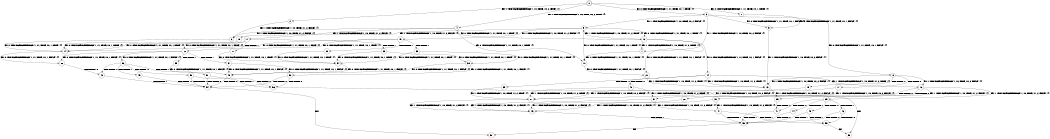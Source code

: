 digraph BCG {
size = "7, 10.5";
center = TRUE;
node [shape = circle];
0 [peripheries = 2];
0 -> 1 [label = "EX !0 !ATOMIC_EXCH_BRANCH (1, +1, TRUE, +0, 1, TRUE) !{}"];
0 -> 2 [label = "EX !1 !ATOMIC_EXCH_BRANCH (1, +0, TRUE, +0, 2, TRUE) !{}"];
0 -> 3 [label = "EX !0 !ATOMIC_EXCH_BRANCH (1, +1, TRUE, +0, 1, TRUE) !{}"];
0 -> 4 [label = "EX !1 !ATOMIC_EXCH_BRANCH (1, +0, TRUE, +0, 2, TRUE) !{}"];
1 -> 5 [label = "EX !0 !ATOMIC_EXCH_BRANCH (1, +1, TRUE, +0, 1, FALSE) !{}"];
2 -> 6 [label = "EX !1 !ATOMIC_EXCH_BRANCH (1, +0, TRUE, +1, 2, FALSE) !{}"];
3 -> 5 [label = "EX !0 !ATOMIC_EXCH_BRANCH (1, +1, TRUE, +0, 1, FALSE) !{}"];
3 -> 7 [label = "EX !1 !ATOMIC_EXCH_BRANCH (1, +0, TRUE, +0, 2, FALSE) !{}"];
3 -> 8 [label = "EX !0 !ATOMIC_EXCH_BRANCH (1, +1, TRUE, +0, 1, FALSE) !{}"];
3 -> 9 [label = "EX !1 !ATOMIC_EXCH_BRANCH (1, +0, TRUE, +0, 2, FALSE) !{}"];
4 -> 6 [label = "EX !1 !ATOMIC_EXCH_BRANCH (1, +0, TRUE, +1, 2, FALSE) !{}"];
4 -> 10 [label = "EX !0 !ATOMIC_EXCH_BRANCH (1, +1, TRUE, +0, 1, TRUE) !{}"];
4 -> 11 [label = "EX !1 !ATOMIC_EXCH_BRANCH (1, +0, TRUE, +1, 2, FALSE) !{}"];
4 -> 12 [label = "EX !0 !ATOMIC_EXCH_BRANCH (1, +1, TRUE, +0, 1, TRUE) !{}"];
5 -> 13 [label = "EX !1 !ATOMIC_EXCH_BRANCH (1, +0, TRUE, +0, 2, FALSE) !{}"];
6 -> 14 [label = "EX !0 !ATOMIC_EXCH_BRANCH (1, +1, TRUE, +0, 1, TRUE) !{}"];
7 -> 10 [label = "EX !0 !ATOMIC_EXCH_BRANCH (1, +1, TRUE, +0, 1, TRUE) !{}"];
8 -> 13 [label = "EX !1 !ATOMIC_EXCH_BRANCH (1, +0, TRUE, +0, 2, FALSE) !{}"];
8 -> 15 [label = "TERMINATE !0"];
8 -> 16 [label = "EX !1 !ATOMIC_EXCH_BRANCH (1, +0, TRUE, +0, 2, FALSE) !{}"];
8 -> 17 [label = "TERMINATE !0"];
9 -> 10 [label = "EX !0 !ATOMIC_EXCH_BRANCH (1, +1, TRUE, +0, 1, TRUE) !{}"];
9 -> 18 [label = "EX !1 !ATOMIC_EXCH_BRANCH (1, +0, TRUE, +1, 2, FALSE) !{}"];
9 -> 12 [label = "EX !0 !ATOMIC_EXCH_BRANCH (1, +1, TRUE, +0, 1, TRUE) !{}"];
9 -> 19 [label = "EX !1 !ATOMIC_EXCH_BRANCH (1, +0, TRUE, +1, 2, FALSE) !{}"];
10 -> 20 [label = "EX !0 !ATOMIC_EXCH_BRANCH (1, +1, TRUE, +0, 1, FALSE) !{}"];
11 -> 14 [label = "EX !0 !ATOMIC_EXCH_BRANCH (1, +1, TRUE, +0, 1, TRUE) !{}"];
11 -> 21 [label = "TERMINATE !1"];
11 -> 22 [label = "EX !0 !ATOMIC_EXCH_BRANCH (1, +1, TRUE, +0, 1, TRUE) !{}"];
11 -> 23 [label = "TERMINATE !1"];
12 -> 20 [label = "EX !0 !ATOMIC_EXCH_BRANCH (1, +1, TRUE, +0, 1, FALSE) !{}"];
12 -> 7 [label = "EX !1 !ATOMIC_EXCH_BRANCH (1, +0, TRUE, +1, 2, TRUE) !{}"];
12 -> 24 [label = "EX !0 !ATOMIC_EXCH_BRANCH (1, +1, TRUE, +0, 1, FALSE) !{}"];
12 -> 9 [label = "EX !1 !ATOMIC_EXCH_BRANCH (1, +0, TRUE, +1, 2, TRUE) !{}"];
13 -> 25 [label = "EX !1 !ATOMIC_EXCH_BRANCH (1, +0, TRUE, +1, 2, FALSE) !{}"];
14 -> 26 [label = "EX !0 !ATOMIC_EXCH_BRANCH (1, +1, TRUE, +0, 1, FALSE) !{}"];
15 -> 27 [label = "EX !1 !ATOMIC_EXCH_BRANCH (1, +0, TRUE, +0, 2, FALSE) !{}"];
16 -> 25 [label = "EX !1 !ATOMIC_EXCH_BRANCH (1, +0, TRUE, +1, 2, FALSE) !{}"];
16 -> 28 [label = "TERMINATE !0"];
16 -> 29 [label = "EX !1 !ATOMIC_EXCH_BRANCH (1, +0, TRUE, +1, 2, FALSE) !{}"];
16 -> 30 [label = "TERMINATE !0"];
17 -> 27 [label = "EX !1 !ATOMIC_EXCH_BRANCH (1, +0, TRUE, +0, 2, FALSE) !{}"];
17 -> 31 [label = "EX !1 !ATOMIC_EXCH_BRANCH (1, +0, TRUE, +0, 2, FALSE) !{}"];
18 -> 14 [label = "EX !0 !ATOMIC_EXCH_BRANCH (1, +1, TRUE, +0, 1, TRUE) !{}"];
19 -> 14 [label = "EX !0 !ATOMIC_EXCH_BRANCH (1, +1, TRUE, +0, 1, TRUE) !{}"];
19 -> 32 [label = "TERMINATE !1"];
19 -> 22 [label = "EX !0 !ATOMIC_EXCH_BRANCH (1, +1, TRUE, +0, 1, TRUE) !{}"];
19 -> 33 [label = "TERMINATE !1"];
20 -> 13 [label = "EX !1 !ATOMIC_EXCH_BRANCH (1, +0, TRUE, +1, 2, TRUE) !{}"];
21 -> 34 [label = "EX !0 !ATOMIC_EXCH_BRANCH (1, +1, TRUE, +0, 1, TRUE) !{}"];
22 -> 26 [label = "EX !0 !ATOMIC_EXCH_BRANCH (1, +1, TRUE, +0, 1, FALSE) !{}"];
22 -> 35 [label = "TERMINATE !1"];
22 -> 36 [label = "EX !0 !ATOMIC_EXCH_BRANCH (1, +1, TRUE, +0, 1, FALSE) !{}"];
22 -> 37 [label = "TERMINATE !1"];
23 -> 34 [label = "EX !0 !ATOMIC_EXCH_BRANCH (1, +1, TRUE, +0, 1, TRUE) !{}"];
23 -> 38 [label = "EX !0 !ATOMIC_EXCH_BRANCH (1, +1, TRUE, +0, 1, TRUE) !{}"];
24 -> 13 [label = "EX !1 !ATOMIC_EXCH_BRANCH (1, +0, TRUE, +1, 2, TRUE) !{}"];
24 -> 39 [label = "TERMINATE !0"];
24 -> 16 [label = "EX !1 !ATOMIC_EXCH_BRANCH (1, +0, TRUE, +1, 2, TRUE) !{}"];
24 -> 40 [label = "TERMINATE !0"];
25 -> 41 [label = "TERMINATE !0"];
26 -> 42 [label = "TERMINATE !0"];
27 -> 43 [label = "EX !1 !ATOMIC_EXCH_BRANCH (1, +0, TRUE, +1, 2, FALSE) !{}"];
28 -> 43 [label = "EX !1 !ATOMIC_EXCH_BRANCH (1, +0, TRUE, +1, 2, FALSE) !{}"];
29 -> 41 [label = "TERMINATE !0"];
29 -> 44 [label = "TERMINATE !1"];
29 -> 45 [label = "TERMINATE !0"];
29 -> 46 [label = "TERMINATE !1"];
30 -> 43 [label = "EX !1 !ATOMIC_EXCH_BRANCH (1, +0, TRUE, +1, 2, FALSE) !{}"];
30 -> 47 [label = "EX !1 !ATOMIC_EXCH_BRANCH (1, +0, TRUE, +1, 2, FALSE) !{}"];
31 -> 43 [label = "EX !1 !ATOMIC_EXCH_BRANCH (1, +0, TRUE, +1, 2, FALSE) !{}"];
31 -> 47 [label = "EX !1 !ATOMIC_EXCH_BRANCH (1, +0, TRUE, +1, 2, FALSE) !{}"];
32 -> 34 [label = "EX !0 !ATOMIC_EXCH_BRANCH (1, +1, TRUE, +0, 1, TRUE) !{}"];
33 -> 34 [label = "EX !0 !ATOMIC_EXCH_BRANCH (1, +1, TRUE, +0, 1, TRUE) !{}"];
33 -> 38 [label = "EX !0 !ATOMIC_EXCH_BRANCH (1, +1, TRUE, +0, 1, TRUE) !{}"];
34 -> 48 [label = "EX !0 !ATOMIC_EXCH_BRANCH (1, +1, TRUE, +0, 1, FALSE) !{}"];
35 -> 48 [label = "EX !0 !ATOMIC_EXCH_BRANCH (1, +1, TRUE, +0, 1, FALSE) !{}"];
36 -> 42 [label = "TERMINATE !0"];
36 -> 49 [label = "TERMINATE !1"];
36 -> 50 [label = "TERMINATE !0"];
36 -> 51 [label = "TERMINATE !1"];
37 -> 48 [label = "EX !0 !ATOMIC_EXCH_BRANCH (1, +1, TRUE, +0, 1, FALSE) !{}"];
37 -> 52 [label = "EX !0 !ATOMIC_EXCH_BRANCH (1, +1, TRUE, +0, 1, FALSE) !{}"];
38 -> 48 [label = "EX !0 !ATOMIC_EXCH_BRANCH (1, +1, TRUE, +0, 1, FALSE) !{}"];
38 -> 52 [label = "EX !0 !ATOMIC_EXCH_BRANCH (1, +1, TRUE, +0, 1, FALSE) !{}"];
39 -> 27 [label = "EX !1 !ATOMIC_EXCH_BRANCH (1, +0, TRUE, +1, 2, TRUE) !{}"];
40 -> 27 [label = "EX !1 !ATOMIC_EXCH_BRANCH (1, +0, TRUE, +1, 2, TRUE) !{}"];
40 -> 31 [label = "EX !1 !ATOMIC_EXCH_BRANCH (1, +0, TRUE, +1, 2, TRUE) !{}"];
41 -> 53 [label = "TERMINATE !1"];
42 -> 54 [label = "TERMINATE !1"];
43 -> 53 [label = "TERMINATE !1"];
44 -> 53 [label = "TERMINATE !0"];
45 -> 53 [label = "TERMINATE !1"];
45 -> 55 [label = "TERMINATE !1"];
46 -> 53 [label = "TERMINATE !0"];
46 -> 55 [label = "TERMINATE !0"];
47 -> 53 [label = "TERMINATE !1"];
47 -> 55 [label = "TERMINATE !1"];
48 -> 54 [label = "TERMINATE !0"];
49 -> 54 [label = "TERMINATE !0"];
50 -> 54 [label = "TERMINATE !1"];
50 -> 56 [label = "TERMINATE !1"];
51 -> 54 [label = "TERMINATE !0"];
51 -> 56 [label = "TERMINATE !0"];
52 -> 54 [label = "TERMINATE !0"];
52 -> 56 [label = "TERMINATE !0"];
53 -> 57 [label = "exit"];
54 -> 57 [label = "exit"];
55 -> 58 [label = "exit"];
56 -> 58 [label = "exit"];
}
